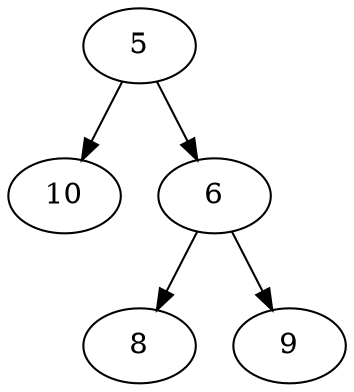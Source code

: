 digraph h {
aaadc[label="5"]
aaadd[label="10"]
aabaa[label="6"]
aabad[label="8"]
aabba[label="9"]
aaadc->aaadd
aaadc->aabaa
aabaa->aabad
aabaa->aabba
}
